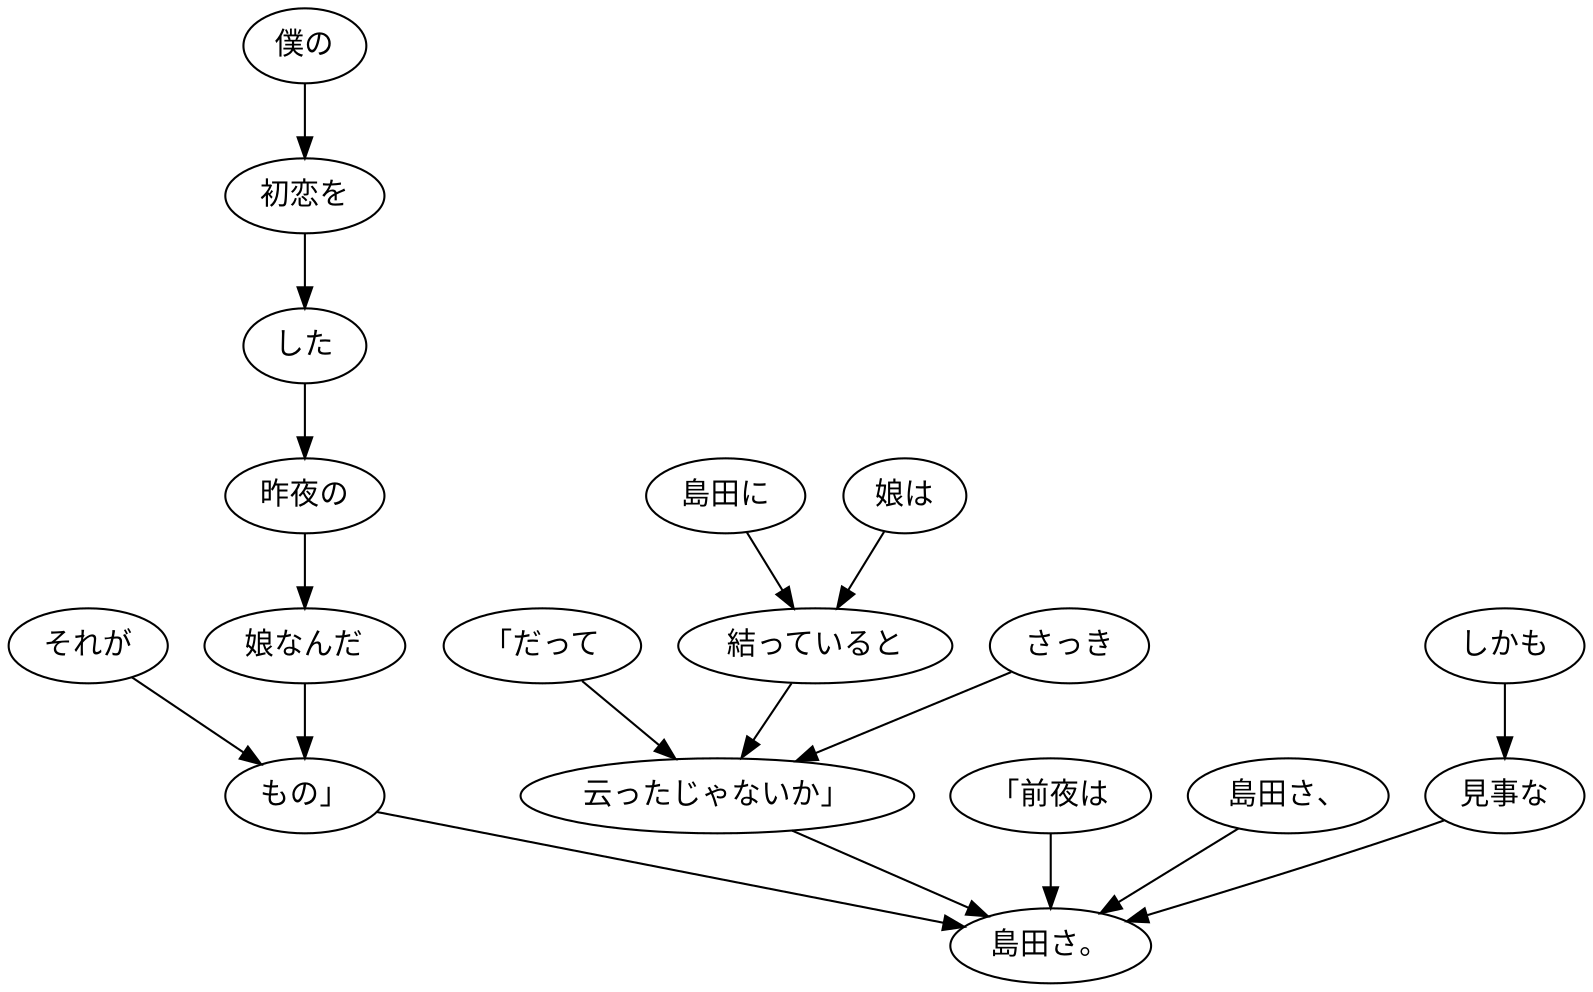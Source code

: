 digraph graph3630 {
	node0 [label="それが"];
	node1 [label="僕の"];
	node2 [label="初恋を"];
	node3 [label="した"];
	node4 [label="昨夜の"];
	node5 [label="娘なんだ"];
	node6 [label="もの」"];
	node7 [label="「だって"];
	node8 [label="娘は"];
	node9 [label="島田に"];
	node10 [label="結っていると"];
	node11 [label="さっき"];
	node12 [label="云ったじゃないか」"];
	node13 [label="「前夜は"];
	node14 [label="島田さ、"];
	node15 [label="しかも"];
	node16 [label="見事な"];
	node17 [label="島田さ。"];
	node0 -> node6;
	node1 -> node2;
	node2 -> node3;
	node3 -> node4;
	node4 -> node5;
	node5 -> node6;
	node6 -> node17;
	node7 -> node12;
	node8 -> node10;
	node9 -> node10;
	node10 -> node12;
	node11 -> node12;
	node12 -> node17;
	node13 -> node17;
	node14 -> node17;
	node15 -> node16;
	node16 -> node17;
}
